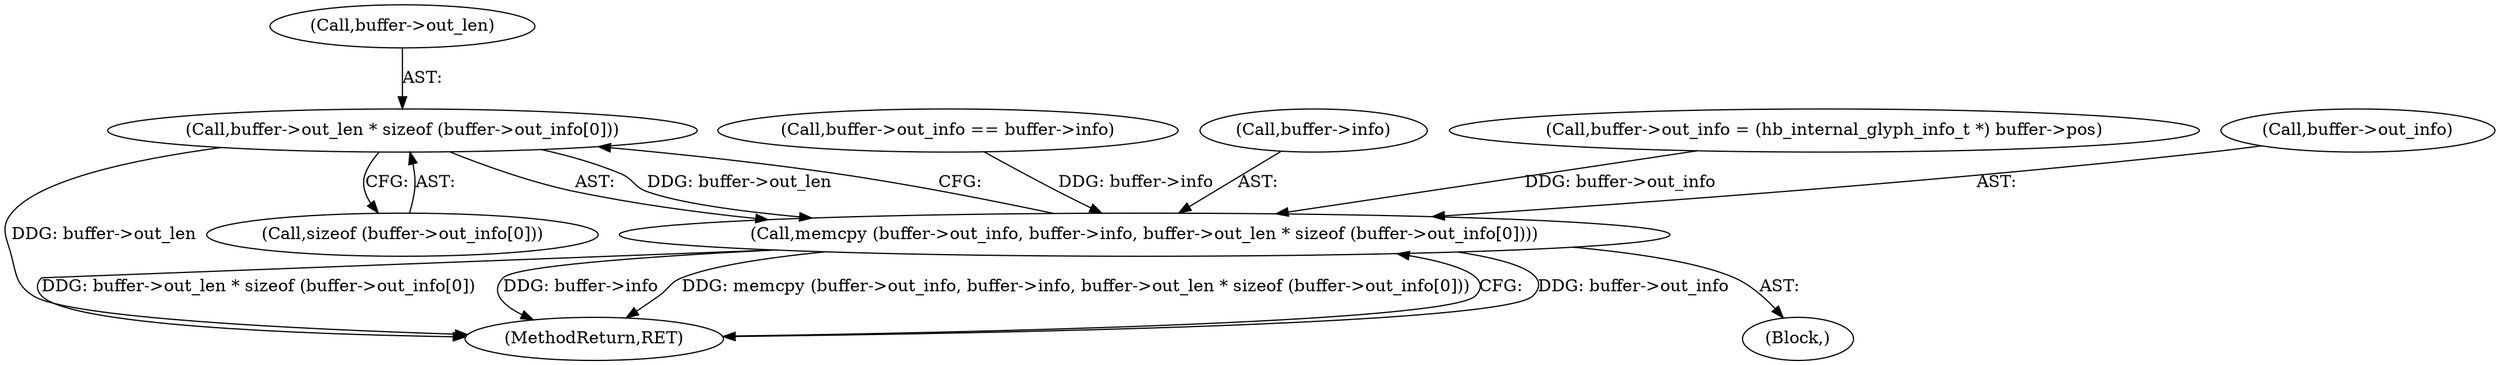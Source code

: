 digraph "0_harfbuzz_a6a79df5fe2ed2cd307e7a991346faee164e70d9_2@API" {
"1000157" [label="(Call,buffer->out_len * sizeof (buffer->out_info[0]))"];
"1000150" [label="(Call,memcpy (buffer->out_info, buffer->info, buffer->out_len * sizeof (buffer->out_info[0])))"];
"1000108" [label="(Call,buffer->out_info == buffer->info)"];
"1000167" [label="(MethodReturn,RET)"];
"1000150" [label="(Call,memcpy (buffer->out_info, buffer->info, buffer->out_len * sizeof (buffer->out_info[0])))"];
"1000115" [label="(Block,)"];
"1000154" [label="(Call,buffer->info)"];
"1000141" [label="(Call,buffer->out_info = (hb_internal_glyph_info_t *) buffer->pos)"];
"1000161" [label="(Call,sizeof (buffer->out_info[0]))"];
"1000158" [label="(Call,buffer->out_len)"];
"1000151" [label="(Call,buffer->out_info)"];
"1000157" [label="(Call,buffer->out_len * sizeof (buffer->out_info[0]))"];
"1000157" -> "1000150"  [label="AST: "];
"1000157" -> "1000161"  [label="CFG: "];
"1000158" -> "1000157"  [label="AST: "];
"1000161" -> "1000157"  [label="AST: "];
"1000150" -> "1000157"  [label="CFG: "];
"1000157" -> "1000167"  [label="DDG: buffer->out_len"];
"1000157" -> "1000150"  [label="DDG: buffer->out_len"];
"1000150" -> "1000115"  [label="AST: "];
"1000151" -> "1000150"  [label="AST: "];
"1000154" -> "1000150"  [label="AST: "];
"1000167" -> "1000150"  [label="CFG: "];
"1000150" -> "1000167"  [label="DDG: buffer->out_info"];
"1000150" -> "1000167"  [label="DDG: buffer->out_len * sizeof (buffer->out_info[0])"];
"1000150" -> "1000167"  [label="DDG: buffer->info"];
"1000150" -> "1000167"  [label="DDG: memcpy (buffer->out_info, buffer->info, buffer->out_len * sizeof (buffer->out_info[0]))"];
"1000141" -> "1000150"  [label="DDG: buffer->out_info"];
"1000108" -> "1000150"  [label="DDG: buffer->info"];
}
